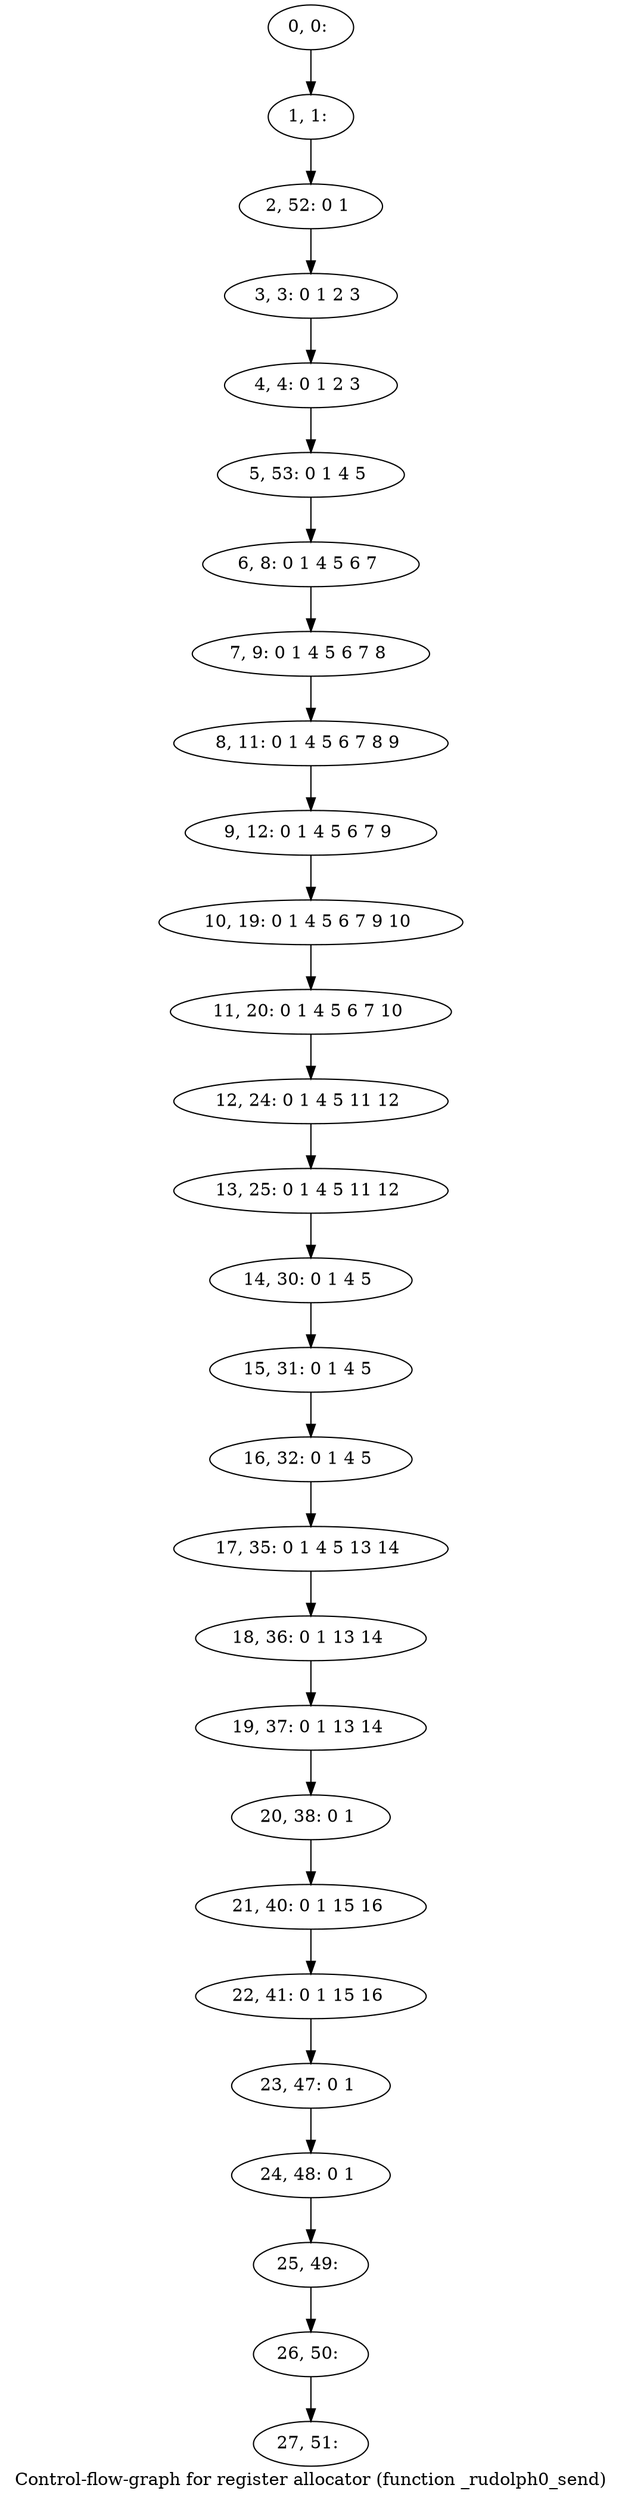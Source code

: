 digraph G {
graph [label="Control-flow-graph for register allocator (function _rudolph0_send)"]
0[label="0, 0: "];
1[label="1, 1: "];
2[label="2, 52: 0 1 "];
3[label="3, 3: 0 1 2 3 "];
4[label="4, 4: 0 1 2 3 "];
5[label="5, 53: 0 1 4 5 "];
6[label="6, 8: 0 1 4 5 6 7 "];
7[label="7, 9: 0 1 4 5 6 7 8 "];
8[label="8, 11: 0 1 4 5 6 7 8 9 "];
9[label="9, 12: 0 1 4 5 6 7 9 "];
10[label="10, 19: 0 1 4 5 6 7 9 10 "];
11[label="11, 20: 0 1 4 5 6 7 10 "];
12[label="12, 24: 0 1 4 5 11 12 "];
13[label="13, 25: 0 1 4 5 11 12 "];
14[label="14, 30: 0 1 4 5 "];
15[label="15, 31: 0 1 4 5 "];
16[label="16, 32: 0 1 4 5 "];
17[label="17, 35: 0 1 4 5 13 14 "];
18[label="18, 36: 0 1 13 14 "];
19[label="19, 37: 0 1 13 14 "];
20[label="20, 38: 0 1 "];
21[label="21, 40: 0 1 15 16 "];
22[label="22, 41: 0 1 15 16 "];
23[label="23, 47: 0 1 "];
24[label="24, 48: 0 1 "];
25[label="25, 49: "];
26[label="26, 50: "];
27[label="27, 51: "];
0->1 ;
1->2 ;
2->3 ;
3->4 ;
4->5 ;
5->6 ;
6->7 ;
7->8 ;
8->9 ;
9->10 ;
10->11 ;
11->12 ;
12->13 ;
13->14 ;
14->15 ;
15->16 ;
16->17 ;
17->18 ;
18->19 ;
19->20 ;
20->21 ;
21->22 ;
22->23 ;
23->24 ;
24->25 ;
25->26 ;
26->27 ;
}
